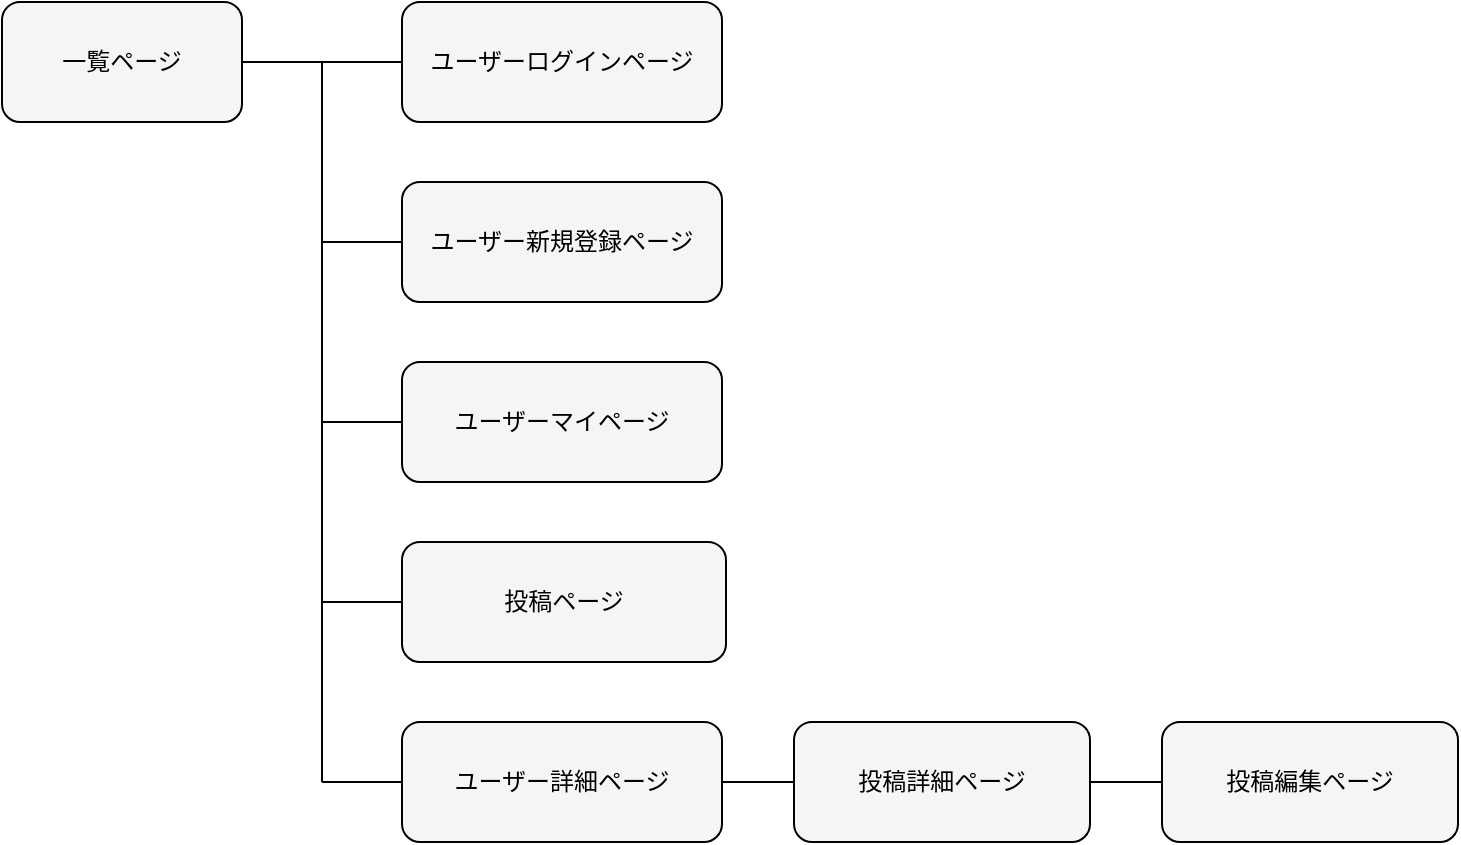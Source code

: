 <mxfile>
    <diagram id="J0YG2ZfUhz8YR2eHoHqM" name="ページ1">
        <mxGraphModel dx="1072" dy="568" grid="0" gridSize="10" guides="1" tooltips="1" connect="1" arrows="1" fold="1" page="0" pageScale="1" pageWidth="827" pageHeight="1169" background="#ffffff" math="0" shadow="0">
            <root>
                <mxCell id="0"/>
                <mxCell id="1" parent="0"/>
                <mxCell id="2" value="&lt;font color=&quot;#000000&quot;&gt;一覧ページ&lt;/font&gt;" style="rounded=1;whiteSpace=wrap;html=1;strokeColor=#000000;fillColor=#F5F5F5;" parent="1" vertex="1">
                    <mxGeometry x="70" y="80" width="120" height="60" as="geometry"/>
                </mxCell>
                <mxCell id="3" value="&lt;font color=&quot;#000000&quot;&gt;ユーザーログインページ&lt;/font&gt;" style="rounded=1;whiteSpace=wrap;html=1;strokeColor=#000000;fillColor=#F5F5F5;" parent="1" vertex="1">
                    <mxGeometry x="270" y="80" width="160" height="60" as="geometry"/>
                </mxCell>
                <mxCell id="4" value="&lt;font color=&quot;#000000&quot;&gt;ユーザー新規登録ページ&lt;/font&gt;" style="rounded=1;whiteSpace=wrap;html=1;strokeColor=#000000;fillColor=#F5F5F5;" parent="1" vertex="1">
                    <mxGeometry x="270" y="170" width="160" height="60" as="geometry"/>
                </mxCell>
                <mxCell id="5" value="&lt;font color=&quot;#000000&quot;&gt;ユーザーマイページ&lt;/font&gt;" style="rounded=1;whiteSpace=wrap;html=1;strokeColor=#000000;fillColor=#F5F5F5;" parent="1" vertex="1">
                    <mxGeometry x="270" y="260" width="160" height="60" as="geometry"/>
                </mxCell>
                <mxCell id="6" value="&lt;font color=&quot;#000000&quot;&gt;投稿ページ&lt;/font&gt;" style="rounded=1;whiteSpace=wrap;html=1;strokeColor=#000000;fillColor=#F5F5F5;" parent="1" vertex="1">
                    <mxGeometry x="270" y="350" width="162" height="60" as="geometry"/>
                </mxCell>
                <mxCell id="19" style="edgeStyle=none;html=1;exitX=1;exitY=0.5;exitDx=0;exitDy=0;fontColor=#000000;" parent="1" source="7" target="17" edge="1">
                    <mxGeometry relative="1" as="geometry"/>
                </mxCell>
                <mxCell id="7" value="&lt;font color=&quot;#000000&quot;&gt;ユーザー詳細ページ&lt;/font&gt;" style="rounded=1;whiteSpace=wrap;html=1;strokeColor=#000000;fillColor=#F5F5F5;" parent="1" vertex="1">
                    <mxGeometry x="270" y="440" width="160" height="60" as="geometry"/>
                </mxCell>
                <mxCell id="8" value="&lt;font color=&quot;#000000&quot;&gt;投稿詳細ページ&lt;/font&gt;" style="rounded=1;whiteSpace=wrap;html=1;strokeColor=#000000;fillColor=#F5F5F5;" parent="1" vertex="1">
                    <mxGeometry x="466" y="440" width="148" height="60" as="geometry"/>
                </mxCell>
                <mxCell id="18" value="" style="edgeStyle=none;html=1;" parent="1" source="11" target="2" edge="1">
                    <mxGeometry relative="1" as="geometry"/>
                </mxCell>
                <mxCell id="11" value="" style="line;strokeWidth=1;html=1;strokeColor=#000000;" parent="1" vertex="1">
                    <mxGeometry x="190" y="105" width="80" height="10" as="geometry"/>
                </mxCell>
                <mxCell id="12" value="" style="line;strokeWidth=1;direction=south;html=1;strokeColor=#000000;" parent="1" vertex="1">
                    <mxGeometry x="225" y="110" width="10" height="360" as="geometry"/>
                </mxCell>
                <mxCell id="13" value="" style="line;strokeWidth=1;html=1;perimeter=backbonePerimeter;points=[];outlineConnect=0;strokeColor=#000000;" parent="1" vertex="1">
                    <mxGeometry x="230" y="195" width="40" height="10" as="geometry"/>
                </mxCell>
                <mxCell id="14" value="" style="line;strokeWidth=1;html=1;perimeter=backbonePerimeter;points=[];outlineConnect=0;strokeColor=#000000;" parent="1" vertex="1">
                    <mxGeometry x="230" y="285" width="40" height="10" as="geometry"/>
                </mxCell>
                <mxCell id="15" value="" style="line;strokeWidth=1;html=1;perimeter=backbonePerimeter;points=[];outlineConnect=0;strokeColor=#000000;" parent="1" vertex="1">
                    <mxGeometry x="230" y="375" width="40" height="10" as="geometry"/>
                </mxCell>
                <mxCell id="16" value="" style="line;strokeWidth=1;html=1;perimeter=backbonePerimeter;points=[];outlineConnect=0;strokeColor=#000000;" parent="1" vertex="1">
                    <mxGeometry x="230" y="465" width="40" height="10" as="geometry"/>
                </mxCell>
                <mxCell id="17" value="" style="line;strokeWidth=1;html=1;perimeter=backbonePerimeter;points=[];outlineConnect=0;strokeColor=#000000;" parent="1" vertex="1">
                    <mxGeometry x="430" y="465" width="36" height="10" as="geometry"/>
                </mxCell>
                <mxCell id="22" style="edgeStyle=none;html=1;fontColor=#000000;" parent="1" edge="1">
                    <mxGeometry relative="1" as="geometry">
                        <mxPoint x="510" y="289.5" as="sourcePoint"/>
                        <mxPoint x="510" y="290" as="targetPoint"/>
                    </mxGeometry>
                </mxCell>
                <mxCell id="26" value="" style="line;strokeWidth=1;html=1;perimeter=backbonePerimeter;points=[];outlineConnect=0;strokeColor=#000000;" vertex="1" parent="1">
                    <mxGeometry x="614" y="465" width="36" height="10" as="geometry"/>
                </mxCell>
                <mxCell id="27" value="&lt;font color=&quot;#000000&quot;&gt;投稿編集ページ&lt;/font&gt;" style="rounded=1;whiteSpace=wrap;html=1;strokeColor=#000000;fillColor=#F5F5F5;" vertex="1" parent="1">
                    <mxGeometry x="650" y="440" width="148" height="60" as="geometry"/>
                </mxCell>
            </root>
        </mxGraphModel>
    </diagram>
</mxfile>